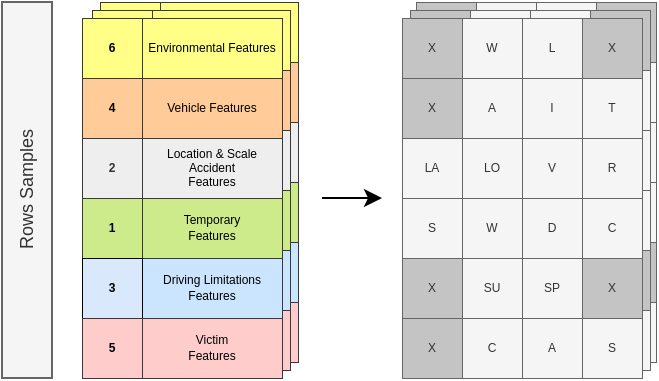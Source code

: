 <mxfile version="22.1.2" type="device">
  <diagram name="Página-1" id="d8xGiV5dhhoQ4SAJc9w6">
    <mxGraphModel dx="785" dy="482" grid="1" gridSize="10" guides="1" tooltips="1" connect="1" arrows="1" fold="1" page="1" pageScale="1" pageWidth="827" pageHeight="1169" math="0" shadow="0">
      <root>
        <mxCell id="0" />
        <mxCell id="1" parent="0" />
        <mxCell id="_7XjOBUv1tHCZMJbMvrB-122" value="X" style="rounded=0;whiteSpace=wrap;html=1;verticalAlign=middle;fillColor=#C4C4C4;fontColor=#333333;strokeColor=#666666;strokeWidth=0.5;direction=south;fontSize=6;" vertex="1" parent="1">
          <mxGeometry x="237" y="102" width="30" height="30" as="geometry" />
        </mxCell>
        <mxCell id="_7XjOBUv1tHCZMJbMvrB-123" value="&lt;font style=&quot;font-size: 6px;&quot;&gt;W&lt;/font&gt;" style="rounded=0;whiteSpace=wrap;html=1;verticalAlign=middle;fillColor=#f5f5f5;fontColor=#333333;strokeColor=#666666;strokeWidth=0.5;direction=south;align=center;fontSize=6;" vertex="1" parent="1">
          <mxGeometry x="267" y="102" width="30" height="30" as="geometry" />
        </mxCell>
        <mxCell id="_7XjOBUv1tHCZMJbMvrB-124" value="&lt;font style=&quot;font-size: 6px;&quot;&gt;L&lt;/font&gt;" style="rounded=0;whiteSpace=wrap;html=1;verticalAlign=middle;fillColor=#f5f5f5;fontColor=#333333;strokeColor=#666666;strokeWidth=0.5;direction=south;align=center;fontSize=6;" vertex="1" parent="1">
          <mxGeometry x="297" y="102" width="30" height="30" as="geometry" />
        </mxCell>
        <mxCell id="_7XjOBUv1tHCZMJbMvrB-125" value="X" style="rounded=0;whiteSpace=wrap;html=1;verticalAlign=middle;fillColor=#C4C4C4;fontColor=#333333;strokeColor=#666666;strokeWidth=0.5;direction=south;align=center;fontSize=6;" vertex="1" parent="1">
          <mxGeometry x="327" y="102" width="30" height="30" as="geometry" />
        </mxCell>
        <mxCell id="_7XjOBUv1tHCZMJbMvrB-126" value="X" style="rounded=0;whiteSpace=wrap;html=1;verticalAlign=middle;fillColor=#C4C4C4;fontColor=#333333;strokeColor=#666666;strokeWidth=0.5;direction=south;fontSize=6;" vertex="1" parent="1">
          <mxGeometry x="237" y="222" width="30" height="30" as="geometry" />
        </mxCell>
        <mxCell id="_7XjOBUv1tHCZMJbMvrB-127" value="&lt;font style=&quot;font-size: 6px;&quot;&gt;SU&lt;/font&gt;" style="rounded=0;whiteSpace=wrap;html=1;verticalAlign=middle;fillColor=#f5f5f5;fontColor=#333333;strokeColor=#666666;strokeWidth=0.5;direction=south;align=center;fontSize=6;" vertex="1" parent="1">
          <mxGeometry x="267" y="222" width="30" height="30" as="geometry" />
        </mxCell>
        <mxCell id="_7XjOBUv1tHCZMJbMvrB-128" value="&lt;font style=&quot;font-size: 6px;&quot;&gt;SP&lt;/font&gt;" style="rounded=0;whiteSpace=wrap;html=1;verticalAlign=middle;fillColor=#f5f5f5;fontColor=#333333;strokeColor=#666666;strokeWidth=0.5;direction=south;align=center;fontSize=6;" vertex="1" parent="1">
          <mxGeometry x="297" y="222" width="30" height="30" as="geometry" />
        </mxCell>
        <mxCell id="_7XjOBUv1tHCZMJbMvrB-129" value="X" style="rounded=0;whiteSpace=wrap;html=1;verticalAlign=middle;fillColor=#C4C4C4;fontColor=#333333;strokeColor=#666666;strokeWidth=0.5;direction=south;align=center;fontSize=6;" vertex="1" parent="1">
          <mxGeometry x="327" y="222" width="30" height="30" as="geometry" />
        </mxCell>
        <mxCell id="_7XjOBUv1tHCZMJbMvrB-130" value="&lt;font style=&quot;font-size: 6px;&quot;&gt;S&lt;/font&gt;" style="rounded=0;whiteSpace=wrap;html=1;verticalAlign=middle;fillColor=#f5f5f5;fontColor=#333333;strokeColor=#666666;strokeWidth=0.5;direction=south;fontSize=6;" vertex="1" parent="1">
          <mxGeometry x="237" y="192" width="30" height="30" as="geometry" />
        </mxCell>
        <mxCell id="_7XjOBUv1tHCZMJbMvrB-131" value="&lt;font style=&quot;font-size: 6px;&quot;&gt;W&lt;/font&gt;" style="rounded=0;whiteSpace=wrap;html=1;verticalAlign=middle;fillColor=#f5f5f5;fontColor=#333333;strokeColor=#666666;strokeWidth=0.5;direction=south;align=center;fontSize=6;" vertex="1" parent="1">
          <mxGeometry x="267" y="192" width="30" height="30" as="geometry" />
        </mxCell>
        <mxCell id="_7XjOBUv1tHCZMJbMvrB-132" value="&lt;font style=&quot;font-size: 6px;&quot;&gt;D&lt;br style=&quot;font-size: 6px;&quot;&gt;&lt;/font&gt;" style="rounded=0;whiteSpace=wrap;html=1;verticalAlign=middle;fillColor=#f5f5f5;fontColor=#333333;strokeColor=#666666;strokeWidth=0.5;direction=south;align=center;fontSize=6;" vertex="1" parent="1">
          <mxGeometry x="297" y="192" width="30" height="30" as="geometry" />
        </mxCell>
        <mxCell id="_7XjOBUv1tHCZMJbMvrB-133" value="&lt;font style=&quot;font-size: 6px;&quot;&gt;C&lt;/font&gt;" style="rounded=0;whiteSpace=wrap;html=1;verticalAlign=middle;fillColor=#f5f5f5;fontColor=#333333;strokeColor=#666666;strokeWidth=0.5;direction=south;align=center;fontSize=6;" vertex="1" parent="1">
          <mxGeometry x="327" y="192" width="30" height="30" as="geometry" />
        </mxCell>
        <mxCell id="_7XjOBUv1tHCZMJbMvrB-134" value="&lt;font style=&quot;font-size: 6px;&quot;&gt;LA&lt;/font&gt;" style="rounded=0;whiteSpace=wrap;html=1;verticalAlign=middle;fillColor=#f5f5f5;fontColor=#333333;strokeColor=#666666;strokeWidth=0.5;direction=south;fontSize=6;" vertex="1" parent="1">
          <mxGeometry x="237" y="162" width="30" height="30" as="geometry" />
        </mxCell>
        <mxCell id="_7XjOBUv1tHCZMJbMvrB-135" value="LO" style="rounded=0;whiteSpace=wrap;html=1;verticalAlign=middle;fillColor=#f5f5f5;fontColor=#333333;strokeColor=#666666;strokeWidth=0.5;direction=south;align=center;fontSize=6;" vertex="1" parent="1">
          <mxGeometry x="267" y="162" width="30" height="30" as="geometry" />
        </mxCell>
        <mxCell id="_7XjOBUv1tHCZMJbMvrB-136" value="&lt;font style=&quot;font-size: 6px;&quot;&gt;V&lt;/font&gt;" style="rounded=0;whiteSpace=wrap;html=1;verticalAlign=middle;fillColor=#f5f5f5;fontColor=#333333;strokeColor=#666666;strokeWidth=0.5;direction=south;align=center;fontSize=6;" vertex="1" parent="1">
          <mxGeometry x="297" y="162" width="30" height="30" as="geometry" />
        </mxCell>
        <mxCell id="_7XjOBUv1tHCZMJbMvrB-137" value="&lt;font style=&quot;font-size: 6px;&quot;&gt;R&lt;/font&gt;" style="rounded=0;whiteSpace=wrap;html=1;verticalAlign=middle;fillColor=#f5f5f5;fontColor=#333333;strokeColor=#666666;strokeWidth=0.5;direction=south;align=center;fontSize=6;" vertex="1" parent="1">
          <mxGeometry x="327" y="162" width="30" height="30" as="geometry" />
        </mxCell>
        <mxCell id="_7XjOBUv1tHCZMJbMvrB-138" value="X" style="rounded=0;whiteSpace=wrap;html=1;verticalAlign=middle;fillColor=#C4C4C4;fontColor=#333333;strokeColor=#666666;strokeWidth=0.5;direction=south;fontSize=6;" vertex="1" parent="1">
          <mxGeometry x="237" y="132" width="30" height="30" as="geometry" />
        </mxCell>
        <mxCell id="_7XjOBUv1tHCZMJbMvrB-139" value="&lt;font style=&quot;font-size: 6px;&quot;&gt;A&lt;/font&gt;" style="rounded=0;whiteSpace=wrap;html=1;verticalAlign=middle;fillColor=#f5f5f5;fontColor=#333333;strokeColor=#666666;strokeWidth=0.5;direction=south;align=center;fontSize=6;" vertex="1" parent="1">
          <mxGeometry x="267" y="132" width="30" height="30" as="geometry" />
        </mxCell>
        <mxCell id="_7XjOBUv1tHCZMJbMvrB-140" value="&lt;font style=&quot;font-size: 6px;&quot;&gt;I&lt;/font&gt;" style="rounded=0;whiteSpace=wrap;html=1;verticalAlign=middle;fillColor=#f5f5f5;fontColor=#333333;strokeColor=#666666;strokeWidth=0.5;direction=south;align=center;fontSize=6;" vertex="1" parent="1">
          <mxGeometry x="297" y="132" width="30" height="30" as="geometry" />
        </mxCell>
        <mxCell id="_7XjOBUv1tHCZMJbMvrB-141" value="&lt;font style=&quot;font-size: 6px;&quot;&gt;T&lt;/font&gt;" style="rounded=0;whiteSpace=wrap;html=1;verticalAlign=middle;fillColor=#f5f5f5;fontColor=#333333;strokeColor=#666666;strokeWidth=0.5;direction=south;align=center;fontSize=6;" vertex="1" parent="1">
          <mxGeometry x="327" y="132" width="30" height="30" as="geometry" />
        </mxCell>
        <mxCell id="_7XjOBUv1tHCZMJbMvrB-142" value="X" style="rounded=0;whiteSpace=wrap;html=1;verticalAlign=middle;fillColor=#C4C4C4;fontColor=#333333;strokeColor=#666666;strokeWidth=0.5;direction=south;fontSize=6;" vertex="1" parent="1">
          <mxGeometry x="237" y="252" width="30" height="30" as="geometry" />
        </mxCell>
        <mxCell id="_7XjOBUv1tHCZMJbMvrB-143" value="&lt;font style=&quot;font-size: 6px;&quot;&gt;C&lt;/font&gt;" style="rounded=0;whiteSpace=wrap;html=1;verticalAlign=middle;fillColor=#f5f5f5;fontColor=#333333;strokeColor=#666666;strokeWidth=0.5;direction=south;align=center;fontSize=6;" vertex="1" parent="1">
          <mxGeometry x="267" y="252" width="30" height="30" as="geometry" />
        </mxCell>
        <mxCell id="_7XjOBUv1tHCZMJbMvrB-144" value="&lt;font style=&quot;font-size: 6px;&quot;&gt;A&lt;/font&gt;" style="rounded=0;whiteSpace=wrap;html=1;verticalAlign=middle;fillColor=#f5f5f5;fontColor=#333333;strokeColor=#666666;strokeWidth=0.5;direction=south;align=center;fontSize=6;" vertex="1" parent="1">
          <mxGeometry x="297" y="252" width="30" height="30" as="geometry" />
        </mxCell>
        <mxCell id="_7XjOBUv1tHCZMJbMvrB-145" value="&lt;font style=&quot;font-size: 6px;&quot;&gt;S&lt;/font&gt;" style="rounded=0;whiteSpace=wrap;html=1;verticalAlign=middle;fillColor=#f5f5f5;fontColor=#333333;strokeColor=#666666;strokeWidth=0.5;direction=south;align=center;fontSize=6;" vertex="1" parent="1">
          <mxGeometry x="327" y="252" width="30" height="30" as="geometry" />
        </mxCell>
        <mxCell id="_7XjOBUv1tHCZMJbMvrB-23" value="X" style="rounded=0;whiteSpace=wrap;html=1;verticalAlign=middle;fillColor=#C4C4C4;fontColor=#333333;strokeColor=#666666;strokeWidth=0.5;direction=south;fontSize=6;" vertex="1" parent="1">
          <mxGeometry x="234" y="106" width="30" height="30" as="geometry" />
        </mxCell>
        <mxCell id="_7XjOBUv1tHCZMJbMvrB-25" value="&lt;font style=&quot;font-size: 6px;&quot;&gt;W&lt;/font&gt;" style="rounded=0;whiteSpace=wrap;html=1;verticalAlign=middle;fillColor=#f5f5f5;fontColor=#333333;strokeColor=#666666;strokeWidth=0.5;direction=south;align=center;fontSize=6;" vertex="1" parent="1">
          <mxGeometry x="264" y="106" width="30" height="30" as="geometry" />
        </mxCell>
        <mxCell id="_7XjOBUv1tHCZMJbMvrB-26" value="&lt;font style=&quot;font-size: 6px;&quot;&gt;L&lt;/font&gt;" style="rounded=0;whiteSpace=wrap;html=1;verticalAlign=middle;fillColor=#f5f5f5;fontColor=#333333;strokeColor=#666666;strokeWidth=0.5;direction=south;align=center;fontSize=6;" vertex="1" parent="1">
          <mxGeometry x="294" y="106" width="30" height="30" as="geometry" />
        </mxCell>
        <mxCell id="_7XjOBUv1tHCZMJbMvrB-27" value="X" style="rounded=0;whiteSpace=wrap;html=1;verticalAlign=middle;fillColor=#C4C4C4;fontColor=#333333;strokeColor=#666666;strokeWidth=0.5;direction=south;align=center;fontSize=6;" vertex="1" parent="1">
          <mxGeometry x="324" y="106" width="30" height="30" as="geometry" />
        </mxCell>
        <mxCell id="_7XjOBUv1tHCZMJbMvrB-28" value="X" style="rounded=0;whiteSpace=wrap;html=1;verticalAlign=middle;fillColor=#C4C4C4;fontColor=#333333;strokeColor=#666666;strokeWidth=0.5;direction=south;fontSize=6;" vertex="1" parent="1">
          <mxGeometry x="234" y="226" width="30" height="30" as="geometry" />
        </mxCell>
        <mxCell id="_7XjOBUv1tHCZMJbMvrB-29" value="&lt;font style=&quot;font-size: 6px;&quot;&gt;SU&lt;/font&gt;" style="rounded=0;whiteSpace=wrap;html=1;verticalAlign=middle;fillColor=#f5f5f5;fontColor=#333333;strokeColor=#666666;strokeWidth=0.5;direction=south;align=center;fontSize=6;" vertex="1" parent="1">
          <mxGeometry x="264" y="226" width="30" height="30" as="geometry" />
        </mxCell>
        <mxCell id="_7XjOBUv1tHCZMJbMvrB-30" value="&lt;font style=&quot;font-size: 6px;&quot;&gt;SP&lt;/font&gt;" style="rounded=0;whiteSpace=wrap;html=1;verticalAlign=middle;fillColor=#f5f5f5;fontColor=#333333;strokeColor=#666666;strokeWidth=0.5;direction=south;align=center;fontSize=6;" vertex="1" parent="1">
          <mxGeometry x="294" y="226" width="30" height="30" as="geometry" />
        </mxCell>
        <mxCell id="_7XjOBUv1tHCZMJbMvrB-31" value="X" style="rounded=0;whiteSpace=wrap;html=1;verticalAlign=middle;fillColor=#C4C4C4;fontColor=#333333;strokeColor=#666666;strokeWidth=0.5;direction=south;align=center;fontSize=6;" vertex="1" parent="1">
          <mxGeometry x="324" y="226" width="30" height="30" as="geometry" />
        </mxCell>
        <mxCell id="_7XjOBUv1tHCZMJbMvrB-32" value="&lt;font style=&quot;font-size: 6px;&quot;&gt;S&lt;/font&gt;" style="rounded=0;whiteSpace=wrap;html=1;verticalAlign=middle;fillColor=#f5f5f5;fontColor=#333333;strokeColor=#666666;strokeWidth=0.5;direction=south;fontSize=6;" vertex="1" parent="1">
          <mxGeometry x="234" y="196" width="30" height="30" as="geometry" />
        </mxCell>
        <mxCell id="_7XjOBUv1tHCZMJbMvrB-33" value="&lt;font style=&quot;font-size: 6px;&quot;&gt;W&lt;/font&gt;" style="rounded=0;whiteSpace=wrap;html=1;verticalAlign=middle;fillColor=#f5f5f5;fontColor=#333333;strokeColor=#666666;strokeWidth=0.5;direction=south;align=center;fontSize=6;" vertex="1" parent="1">
          <mxGeometry x="264" y="196" width="30" height="30" as="geometry" />
        </mxCell>
        <mxCell id="_7XjOBUv1tHCZMJbMvrB-34" value="&lt;font style=&quot;font-size: 6px;&quot;&gt;D&lt;br style=&quot;font-size: 6px;&quot;&gt;&lt;/font&gt;" style="rounded=0;whiteSpace=wrap;html=1;verticalAlign=middle;fillColor=#f5f5f5;fontColor=#333333;strokeColor=#666666;strokeWidth=0.5;direction=south;align=center;fontSize=6;" vertex="1" parent="1">
          <mxGeometry x="294" y="196" width="30" height="30" as="geometry" />
        </mxCell>
        <mxCell id="_7XjOBUv1tHCZMJbMvrB-35" value="&lt;font style=&quot;font-size: 6px;&quot;&gt;C&lt;/font&gt;" style="rounded=0;whiteSpace=wrap;html=1;verticalAlign=middle;fillColor=#f5f5f5;fontColor=#333333;strokeColor=#666666;strokeWidth=0.5;direction=south;align=center;fontSize=6;" vertex="1" parent="1">
          <mxGeometry x="324" y="196" width="30" height="30" as="geometry" />
        </mxCell>
        <mxCell id="_7XjOBUv1tHCZMJbMvrB-36" value="&lt;font style=&quot;font-size: 6px;&quot;&gt;LA&lt;/font&gt;" style="rounded=0;whiteSpace=wrap;html=1;verticalAlign=middle;fillColor=#f5f5f5;fontColor=#333333;strokeColor=#666666;strokeWidth=0.5;direction=south;fontSize=6;" vertex="1" parent="1">
          <mxGeometry x="234" y="166" width="30" height="30" as="geometry" />
        </mxCell>
        <mxCell id="_7XjOBUv1tHCZMJbMvrB-37" value="LO" style="rounded=0;whiteSpace=wrap;html=1;verticalAlign=middle;fillColor=#f5f5f5;fontColor=#333333;strokeColor=#666666;strokeWidth=0.5;direction=south;align=center;fontSize=6;" vertex="1" parent="1">
          <mxGeometry x="264" y="166" width="30" height="30" as="geometry" />
        </mxCell>
        <mxCell id="_7XjOBUv1tHCZMJbMvrB-38" value="&lt;font style=&quot;font-size: 6px;&quot;&gt;V&lt;/font&gt;" style="rounded=0;whiteSpace=wrap;html=1;verticalAlign=middle;fillColor=#f5f5f5;fontColor=#333333;strokeColor=#666666;strokeWidth=0.5;direction=south;align=center;fontSize=6;" vertex="1" parent="1">
          <mxGeometry x="294" y="166" width="30" height="30" as="geometry" />
        </mxCell>
        <mxCell id="_7XjOBUv1tHCZMJbMvrB-39" value="&lt;font style=&quot;font-size: 6px;&quot;&gt;R&lt;/font&gt;" style="rounded=0;whiteSpace=wrap;html=1;verticalAlign=middle;fillColor=#f5f5f5;fontColor=#333333;strokeColor=#666666;strokeWidth=0.5;direction=south;align=center;fontSize=6;" vertex="1" parent="1">
          <mxGeometry x="324" y="166" width="30" height="30" as="geometry" />
        </mxCell>
        <mxCell id="_7XjOBUv1tHCZMJbMvrB-40" value="X" style="rounded=0;whiteSpace=wrap;html=1;verticalAlign=middle;fillColor=#C4C4C4;fontColor=#333333;strokeColor=#666666;strokeWidth=0.5;direction=south;fontSize=6;" vertex="1" parent="1">
          <mxGeometry x="234" y="136" width="30" height="30" as="geometry" />
        </mxCell>
        <mxCell id="_7XjOBUv1tHCZMJbMvrB-41" value="&lt;font style=&quot;font-size: 6px;&quot;&gt;A&lt;/font&gt;" style="rounded=0;whiteSpace=wrap;html=1;verticalAlign=middle;fillColor=#f5f5f5;fontColor=#333333;strokeColor=#666666;strokeWidth=0.5;direction=south;align=center;fontSize=6;" vertex="1" parent="1">
          <mxGeometry x="264" y="136" width="30" height="30" as="geometry" />
        </mxCell>
        <mxCell id="_7XjOBUv1tHCZMJbMvrB-42" value="&lt;font style=&quot;font-size: 6px;&quot;&gt;I&lt;/font&gt;" style="rounded=0;whiteSpace=wrap;html=1;verticalAlign=middle;fillColor=#f5f5f5;fontColor=#333333;strokeColor=#666666;strokeWidth=0.5;direction=south;align=center;fontSize=6;" vertex="1" parent="1">
          <mxGeometry x="294" y="136" width="30" height="30" as="geometry" />
        </mxCell>
        <mxCell id="_7XjOBUv1tHCZMJbMvrB-43" value="&lt;font style=&quot;font-size: 6px;&quot;&gt;T&lt;/font&gt;" style="rounded=0;whiteSpace=wrap;html=1;verticalAlign=middle;fillColor=#f5f5f5;fontColor=#333333;strokeColor=#666666;strokeWidth=0.5;direction=south;align=center;fontSize=6;" vertex="1" parent="1">
          <mxGeometry x="324" y="136" width="30" height="30" as="geometry" />
        </mxCell>
        <mxCell id="_7XjOBUv1tHCZMJbMvrB-44" value="X" style="rounded=0;whiteSpace=wrap;html=1;verticalAlign=middle;fillColor=#C4C4C4;fontColor=#333333;strokeColor=#666666;strokeWidth=0.5;direction=south;fontSize=6;" vertex="1" parent="1">
          <mxGeometry x="234" y="256" width="30" height="30" as="geometry" />
        </mxCell>
        <mxCell id="_7XjOBUv1tHCZMJbMvrB-45" value="&lt;font style=&quot;font-size: 6px;&quot;&gt;C&lt;/font&gt;" style="rounded=0;whiteSpace=wrap;html=1;verticalAlign=middle;fillColor=#f5f5f5;fontColor=#333333;strokeColor=#666666;strokeWidth=0.5;direction=south;align=center;fontSize=6;" vertex="1" parent="1">
          <mxGeometry x="264" y="256" width="30" height="30" as="geometry" />
        </mxCell>
        <mxCell id="_7XjOBUv1tHCZMJbMvrB-46" value="&lt;font style=&quot;font-size: 6px;&quot;&gt;A&lt;/font&gt;" style="rounded=0;whiteSpace=wrap;html=1;verticalAlign=middle;fillColor=#f5f5f5;fontColor=#333333;strokeColor=#666666;strokeWidth=0.5;direction=south;align=center;fontSize=6;" vertex="1" parent="1">
          <mxGeometry x="294" y="256" width="30" height="30" as="geometry" />
        </mxCell>
        <mxCell id="_7XjOBUv1tHCZMJbMvrB-47" value="&lt;font style=&quot;font-size: 6px;&quot;&gt;S&lt;/font&gt;" style="rounded=0;whiteSpace=wrap;html=1;verticalAlign=middle;fillColor=#f5f5f5;fontColor=#333333;strokeColor=#666666;strokeWidth=0.5;direction=south;align=center;fontSize=6;" vertex="1" parent="1">
          <mxGeometry x="324" y="256" width="30" height="30" as="geometry" />
        </mxCell>
        <mxCell id="_7XjOBUv1tHCZMJbMvrB-98" value="&lt;span style=&quot;border-color: var(--border-color); font-size: 6px;&quot;&gt;&lt;font style=&quot;font-size: 6px;&quot;&gt;Temporary&lt;/font&gt;&lt;/span&gt;" style="rounded=0;whiteSpace=wrap;html=1;strokeWidth=0.5;align=center;verticalAlign=middle;fontSize=6;fillColor=#cdeb8b;strokeColor=#36393d;" vertex="1" parent="1">
          <mxGeometry x="108" y="192" width="70" height="30" as="geometry" />
        </mxCell>
        <mxCell id="_7XjOBUv1tHCZMJbMvrB-99" value="&lt;span style=&quot;border-color: var(--border-color); font-size: 6px;&quot;&gt;&lt;font style=&quot;font-size: 6px;&quot;&gt;Environmental&lt;/font&gt;&lt;/span&gt;" style="rounded=0;whiteSpace=wrap;html=1;strokeWidth=0.5;align=center;verticalAlign=middle;fontSize=6;fillColor=#ffff88;strokeColor=#36393d;" vertex="1" parent="1">
          <mxGeometry x="108" y="102" width="70" height="30" as="geometry" />
        </mxCell>
        <mxCell id="_7XjOBUv1tHCZMJbMvrB-100" value="&lt;span style=&quot;border-color: var(--border-color); font-size: 6px;&quot;&gt;&lt;font style=&quot;font-size: 6px;&quot;&gt;Driving Limitations&lt;/font&gt;&lt;/span&gt;" style="rounded=0;whiteSpace=wrap;html=1;strokeWidth=0.5;align=center;verticalAlign=middle;fontSize=6;fillColor=#cce5ff;strokeColor=#36393d;" vertex="1" parent="1">
          <mxGeometry x="108" y="222" width="70" height="30" as="geometry" />
        </mxCell>
        <mxCell id="_7XjOBUv1tHCZMJbMvrB-101" value="&lt;span style=&quot;border-color: var(--border-color); font-size: 6px;&quot;&gt;&lt;font style=&quot;font-size: 6px;&quot;&gt;Location &amp;amp; Scale Accident&lt;/font&gt;&lt;/span&gt;" style="rounded=0;whiteSpace=wrap;html=1;strokeWidth=0.5;align=center;verticalAlign=middle;fontSize=6;fillColor=#eeeeee;strokeColor=#36393d;" vertex="1" parent="1">
          <mxGeometry x="108" y="162" width="70" height="30" as="geometry" />
        </mxCell>
        <mxCell id="_7XjOBUv1tHCZMJbMvrB-102" value="&lt;span style=&quot;font-size: 6px;&quot;&gt;Vehicle&lt;/span&gt;" style="rounded=0;whiteSpace=wrap;html=1;strokeWidth=0.5;align=center;verticalAlign=middle;fontSize=6;fillColor=#ffcc99;strokeColor=#36393d;" vertex="1" parent="1">
          <mxGeometry x="108" y="132" width="70" height="30" as="geometry" />
        </mxCell>
        <mxCell id="_7XjOBUv1tHCZMJbMvrB-103" value="&lt;span style=&quot;border-color: var(--border-color); font-size: 6px;&quot;&gt;&lt;font style=&quot;font-size: 6px;&quot;&gt;Victim&lt;/font&gt;&lt;/span&gt;" style="rounded=0;whiteSpace=wrap;html=1;strokeWidth=0.5;align=center;verticalAlign=middle;fontSize=6;fillColor=#ffcccc;strokeColor=#36393d;" vertex="1" parent="1">
          <mxGeometry x="108" y="252" width="70" height="30" as="geometry" />
        </mxCell>
        <mxCell id="_7XjOBUv1tHCZMJbMvrB-104" value="&lt;span style=&quot;border-color: var(--border-color); font-size: 6px;&quot;&gt;&lt;font style=&quot;font-size: 6px;&quot;&gt;&lt;b style=&quot;font-size: 6px;&quot;&gt;1&lt;/b&gt;&lt;/font&gt;&lt;/span&gt;" style="rounded=0;whiteSpace=wrap;html=1;strokeWidth=0.5;align=center;verticalAlign=middle;fontSize=6;fillColor=#cdeb8b;strokeColor=#36393d;" vertex="1" parent="1">
          <mxGeometry x="79" y="192" width="30" height="30" as="geometry" />
        </mxCell>
        <mxCell id="_7XjOBUv1tHCZMJbMvrB-105" value="&lt;span style=&quot;border-color: var(--border-color); font-size: 6px;&quot;&gt;&lt;font style=&quot;font-size: 6px;&quot;&gt;&lt;b style=&quot;font-size: 6px;&quot;&gt;3&lt;/b&gt;&lt;/font&gt;&lt;/span&gt;" style="rounded=0;whiteSpace=wrap;html=1;strokeWidth=0.5;align=center;verticalAlign=middle;fontSize=6;fillColor=#dae8fc;strokeColor=#000000;" vertex="1" parent="1">
          <mxGeometry x="79" y="222" width="30" height="30" as="geometry" />
        </mxCell>
        <mxCell id="_7XjOBUv1tHCZMJbMvrB-106" value="&lt;span style=&quot;border-color: var(--border-color); font-size: 6px;&quot;&gt;&lt;font style=&quot;font-size: 6px;&quot;&gt;&lt;b style=&quot;font-size: 6px;&quot;&gt;2&lt;/b&gt;&lt;/font&gt;&lt;/span&gt;" style="rounded=0;whiteSpace=wrap;html=1;strokeWidth=0.5;align=center;verticalAlign=middle;fontSize=6;fillColor=#EEEEEE;strokeColor=#36393D;fontColor=#333333;" vertex="1" parent="1">
          <mxGeometry x="79" y="162" width="30" height="30" as="geometry" />
        </mxCell>
        <mxCell id="_7XjOBUv1tHCZMJbMvrB-107" value="&lt;span style=&quot;font-size: 6px;&quot;&gt;4&lt;/span&gt;" style="rounded=0;whiteSpace=wrap;html=1;strokeWidth=0.5;align=center;verticalAlign=middle;fontSize=6;fillColor=#ffcc99;strokeColor=#36393d;fontStyle=1" vertex="1" parent="1">
          <mxGeometry x="79" y="132" width="30" height="30" as="geometry" />
        </mxCell>
        <mxCell id="_7XjOBUv1tHCZMJbMvrB-108" value="&lt;span style=&quot;border-color: var(--border-color); font-size: 6px;&quot;&gt;&lt;font style=&quot;font-size: 6px;&quot;&gt;5&lt;/font&gt;&lt;/span&gt;" style="rounded=0;whiteSpace=wrap;html=1;strokeWidth=0.5;align=center;verticalAlign=middle;fontSize=6;fillColor=#ffcccc;strokeColor=#36393d;fontStyle=1" vertex="1" parent="1">
          <mxGeometry x="79" y="252" width="30" height="30" as="geometry" />
        </mxCell>
        <mxCell id="_7XjOBUv1tHCZMJbMvrB-109" value="&lt;span style=&quot;border-color: var(--border-color); font-size: 6px;&quot;&gt;&lt;font style=&quot;font-size: 6px;&quot;&gt;&lt;b style=&quot;font-size: 6px;&quot;&gt;6&lt;/b&gt;&lt;/font&gt;&lt;/span&gt;" style="rounded=0;whiteSpace=wrap;html=1;strokeWidth=0.5;align=center;verticalAlign=middle;fontSize=6;fillColor=#ffff88;strokeColor=#36393d;" vertex="1" parent="1">
          <mxGeometry x="79" y="102" width="30" height="30" as="geometry" />
        </mxCell>
        <mxCell id="_7XjOBUv1tHCZMJbMvrB-86" value="&lt;span style=&quot;border-color: var(--border-color); font-size: 6px;&quot;&gt;&lt;font style=&quot;font-size: 6px;&quot;&gt;Temporary&lt;/font&gt;&lt;/span&gt;" style="rounded=0;whiteSpace=wrap;html=1;strokeWidth=0.5;align=center;verticalAlign=middle;fontSize=6;fillColor=#cdeb8b;strokeColor=#36393d;" vertex="1" parent="1">
          <mxGeometry x="104" y="196" width="70" height="30" as="geometry" />
        </mxCell>
        <mxCell id="_7XjOBUv1tHCZMJbMvrB-87" value="&lt;span style=&quot;border-color: var(--border-color); font-size: 6px;&quot;&gt;&lt;font style=&quot;font-size: 6px;&quot;&gt;Environmental&lt;/font&gt;&lt;/span&gt;" style="rounded=0;whiteSpace=wrap;html=1;strokeWidth=0.5;align=center;verticalAlign=middle;fontSize=6;fillColor=#ffff88;strokeColor=#36393d;" vertex="1" parent="1">
          <mxGeometry x="104" y="106" width="70" height="30" as="geometry" />
        </mxCell>
        <mxCell id="_7XjOBUv1tHCZMJbMvrB-88" value="&lt;span style=&quot;border-color: var(--border-color); font-size: 6px;&quot;&gt;&lt;font style=&quot;font-size: 6px;&quot;&gt;Driving Limitations&lt;/font&gt;&lt;/span&gt;" style="rounded=0;whiteSpace=wrap;html=1;strokeWidth=0.5;align=center;verticalAlign=middle;fontSize=6;fillColor=#cce5ff;strokeColor=#36393d;" vertex="1" parent="1">
          <mxGeometry x="104" y="226" width="70" height="30" as="geometry" />
        </mxCell>
        <mxCell id="_7XjOBUv1tHCZMJbMvrB-89" value="&lt;span style=&quot;border-color: var(--border-color); font-size: 6px;&quot;&gt;&lt;font style=&quot;font-size: 6px;&quot;&gt;Location &amp;amp; Scale Accident&lt;/font&gt;&lt;/span&gt;" style="rounded=0;whiteSpace=wrap;html=1;strokeWidth=0.5;align=center;verticalAlign=middle;fontSize=6;fillColor=#eeeeee;strokeColor=#36393d;" vertex="1" parent="1">
          <mxGeometry x="104" y="166" width="70" height="30" as="geometry" />
        </mxCell>
        <mxCell id="_7XjOBUv1tHCZMJbMvrB-90" value="&lt;span style=&quot;font-size: 6px;&quot;&gt;Vehicle&lt;/span&gt;" style="rounded=0;whiteSpace=wrap;html=1;strokeWidth=0.5;align=center;verticalAlign=middle;fontSize=6;fillColor=#ffcc99;strokeColor=#36393d;" vertex="1" parent="1">
          <mxGeometry x="104" y="136" width="70" height="30" as="geometry" />
        </mxCell>
        <mxCell id="_7XjOBUv1tHCZMJbMvrB-91" value="&lt;span style=&quot;border-color: var(--border-color); font-size: 6px;&quot;&gt;&lt;font style=&quot;font-size: 6px;&quot;&gt;Victim&lt;/font&gt;&lt;/span&gt;" style="rounded=0;whiteSpace=wrap;html=1;strokeWidth=0.5;align=center;verticalAlign=middle;fontSize=6;fillColor=#ffcccc;strokeColor=#36393d;" vertex="1" parent="1">
          <mxGeometry x="104" y="256" width="70" height="30" as="geometry" />
        </mxCell>
        <mxCell id="_7XjOBUv1tHCZMJbMvrB-92" value="&lt;span style=&quot;border-color: var(--border-color); font-size: 6px;&quot;&gt;&lt;font style=&quot;font-size: 6px;&quot;&gt;&lt;b style=&quot;font-size: 6px;&quot;&gt;1&lt;/b&gt;&lt;/font&gt;&lt;/span&gt;" style="rounded=0;whiteSpace=wrap;html=1;strokeWidth=0.5;align=center;verticalAlign=middle;fontSize=6;fillColor=#cdeb8b;strokeColor=#36393d;" vertex="1" parent="1">
          <mxGeometry x="75" y="196" width="30" height="30" as="geometry" />
        </mxCell>
        <mxCell id="_7XjOBUv1tHCZMJbMvrB-93" value="&lt;span style=&quot;border-color: var(--border-color); font-size: 6px;&quot;&gt;&lt;font style=&quot;font-size: 6px;&quot;&gt;&lt;b style=&quot;font-size: 6px;&quot;&gt;3&lt;/b&gt;&lt;/font&gt;&lt;/span&gt;" style="rounded=0;whiteSpace=wrap;html=1;strokeWidth=0.5;align=center;verticalAlign=middle;fontSize=6;fillColor=#dae8fc;strokeColor=#000000;" vertex="1" parent="1">
          <mxGeometry x="75" y="226" width="30" height="30" as="geometry" />
        </mxCell>
        <mxCell id="_7XjOBUv1tHCZMJbMvrB-94" value="&lt;span style=&quot;border-color: var(--border-color); font-size: 6px;&quot;&gt;&lt;font style=&quot;font-size: 6px;&quot;&gt;&lt;b style=&quot;font-size: 6px;&quot;&gt;2&lt;/b&gt;&lt;/font&gt;&lt;/span&gt;" style="rounded=0;whiteSpace=wrap;html=1;strokeWidth=0.5;align=center;verticalAlign=middle;fontSize=6;fillColor=#EEEEEE;strokeColor=#36393D;fontColor=#333333;" vertex="1" parent="1">
          <mxGeometry x="75" y="166" width="30" height="30" as="geometry" />
        </mxCell>
        <mxCell id="_7XjOBUv1tHCZMJbMvrB-95" value="&lt;span style=&quot;font-size: 6px;&quot;&gt;4&lt;/span&gt;" style="rounded=0;whiteSpace=wrap;html=1;strokeWidth=0.5;align=center;verticalAlign=middle;fontSize=6;fillColor=#ffcc99;strokeColor=#36393d;fontStyle=1" vertex="1" parent="1">
          <mxGeometry x="75" y="136" width="30" height="30" as="geometry" />
        </mxCell>
        <mxCell id="_7XjOBUv1tHCZMJbMvrB-96" value="&lt;span style=&quot;border-color: var(--border-color); font-size: 6px;&quot;&gt;&lt;font style=&quot;font-size: 6px;&quot;&gt;5&lt;/font&gt;&lt;/span&gt;" style="rounded=0;whiteSpace=wrap;html=1;strokeWidth=0.5;align=center;verticalAlign=middle;fontSize=6;fillColor=#ffcccc;strokeColor=#36393d;fontStyle=1" vertex="1" parent="1">
          <mxGeometry x="75" y="256" width="30" height="30" as="geometry" />
        </mxCell>
        <mxCell id="_7XjOBUv1tHCZMJbMvrB-97" value="&lt;span style=&quot;border-color: var(--border-color); font-size: 6px;&quot;&gt;&lt;font style=&quot;font-size: 6px;&quot;&gt;&lt;b style=&quot;font-size: 6px;&quot;&gt;6&lt;/b&gt;&lt;/font&gt;&lt;/span&gt;" style="rounded=0;whiteSpace=wrap;html=1;strokeWidth=0.5;align=center;verticalAlign=middle;fontSize=6;fillColor=#ffff88;strokeColor=#36393d;" vertex="1" parent="1">
          <mxGeometry x="75" y="106" width="30" height="30" as="geometry" />
        </mxCell>
        <mxCell id="_7XjOBUv1tHCZMJbMvrB-62" value="X" style="rounded=0;whiteSpace=wrap;html=1;verticalAlign=middle;fillColor=#C4C4C4;fontColor=#333333;strokeColor=#666666;strokeWidth=0.5;direction=south;fontSize=6;" vertex="1" parent="1">
          <mxGeometry x="230" y="110" width="30" height="30" as="geometry" />
        </mxCell>
        <mxCell id="_7XjOBUv1tHCZMJbMvrB-63" value="&lt;font style=&quot;font-size: 6px;&quot;&gt;W&lt;/font&gt;" style="rounded=0;whiteSpace=wrap;html=1;verticalAlign=middle;fillColor=#f5f5f5;fontColor=#333333;strokeColor=#666666;strokeWidth=0.5;direction=south;align=center;fontSize=6;" vertex="1" parent="1">
          <mxGeometry x="260" y="110" width="30" height="30" as="geometry" />
        </mxCell>
        <mxCell id="_7XjOBUv1tHCZMJbMvrB-64" value="&lt;font style=&quot;font-size: 6px;&quot;&gt;L&lt;/font&gt;" style="rounded=0;whiteSpace=wrap;html=1;verticalAlign=middle;fillColor=#f5f5f5;fontColor=#333333;strokeColor=#666666;strokeWidth=0.5;direction=south;align=center;fontSize=6;" vertex="1" parent="1">
          <mxGeometry x="290" y="110" width="30" height="30" as="geometry" />
        </mxCell>
        <mxCell id="_7XjOBUv1tHCZMJbMvrB-65" value="X" style="rounded=0;whiteSpace=wrap;html=1;verticalAlign=middle;fillColor=#C4C4C4;fontColor=#333333;strokeColor=#666666;strokeWidth=0.5;direction=south;align=center;fontSize=6;" vertex="1" parent="1">
          <mxGeometry x="320" y="110" width="30" height="30" as="geometry" />
        </mxCell>
        <mxCell id="_7XjOBUv1tHCZMJbMvrB-66" value="X" style="rounded=0;whiteSpace=wrap;html=1;verticalAlign=middle;fillColor=#C4C4C4;fontColor=#333333;strokeColor=#666666;strokeWidth=0.5;direction=south;fontSize=6;" vertex="1" parent="1">
          <mxGeometry x="230" y="230" width="30" height="30" as="geometry" />
        </mxCell>
        <mxCell id="_7XjOBUv1tHCZMJbMvrB-67" value="&lt;font style=&quot;font-size: 6px;&quot;&gt;SU&lt;/font&gt;" style="rounded=0;whiteSpace=wrap;html=1;verticalAlign=middle;fillColor=#f5f5f5;fontColor=#333333;strokeColor=#666666;strokeWidth=0.5;direction=south;align=center;fontSize=6;" vertex="1" parent="1">
          <mxGeometry x="260" y="230" width="30" height="30" as="geometry" />
        </mxCell>
        <mxCell id="_7XjOBUv1tHCZMJbMvrB-68" value="&lt;font style=&quot;font-size: 6px;&quot;&gt;SP&lt;/font&gt;" style="rounded=0;whiteSpace=wrap;html=1;verticalAlign=middle;fillColor=#f5f5f5;fontColor=#333333;strokeColor=#666666;strokeWidth=0.5;direction=south;align=center;fontSize=6;" vertex="1" parent="1">
          <mxGeometry x="290" y="230" width="30" height="30" as="geometry" />
        </mxCell>
        <mxCell id="_7XjOBUv1tHCZMJbMvrB-69" value="X" style="rounded=0;whiteSpace=wrap;html=1;verticalAlign=middle;fillColor=#C4C4C4;fontColor=#333333;strokeColor=#666666;strokeWidth=0.5;direction=south;align=center;fontSize=6;" vertex="1" parent="1">
          <mxGeometry x="320" y="230" width="30" height="30" as="geometry" />
        </mxCell>
        <mxCell id="_7XjOBUv1tHCZMJbMvrB-70" value="&lt;font style=&quot;font-size: 6px;&quot;&gt;S&lt;/font&gt;" style="rounded=0;whiteSpace=wrap;html=1;verticalAlign=middle;fillColor=#f5f5f5;fontColor=#333333;strokeColor=#666666;strokeWidth=0.5;direction=south;fontSize=6;" vertex="1" parent="1">
          <mxGeometry x="230" y="200" width="30" height="30" as="geometry" />
        </mxCell>
        <mxCell id="_7XjOBUv1tHCZMJbMvrB-71" value="&lt;font style=&quot;font-size: 6px;&quot;&gt;W&lt;/font&gt;" style="rounded=0;whiteSpace=wrap;html=1;verticalAlign=middle;fillColor=#f5f5f5;fontColor=#333333;strokeColor=#666666;strokeWidth=0.5;direction=south;align=center;fontSize=6;" vertex="1" parent="1">
          <mxGeometry x="260" y="200" width="30" height="30" as="geometry" />
        </mxCell>
        <mxCell id="_7XjOBUv1tHCZMJbMvrB-72" value="&lt;font style=&quot;font-size: 6px;&quot;&gt;D&lt;br style=&quot;font-size: 6px;&quot;&gt;&lt;/font&gt;" style="rounded=0;whiteSpace=wrap;html=1;verticalAlign=middle;fillColor=#f5f5f5;fontColor=#333333;strokeColor=#666666;strokeWidth=0.5;direction=south;align=center;fontSize=6;" vertex="1" parent="1">
          <mxGeometry x="290" y="200" width="30" height="30" as="geometry" />
        </mxCell>
        <mxCell id="_7XjOBUv1tHCZMJbMvrB-73" value="&lt;font style=&quot;font-size: 6px;&quot;&gt;C&lt;/font&gt;" style="rounded=0;whiteSpace=wrap;html=1;verticalAlign=middle;fillColor=#f5f5f5;fontColor=#333333;strokeColor=#666666;strokeWidth=0.5;direction=south;align=center;fontSize=6;" vertex="1" parent="1">
          <mxGeometry x="320" y="200" width="30" height="30" as="geometry" />
        </mxCell>
        <mxCell id="_7XjOBUv1tHCZMJbMvrB-74" value="&lt;font style=&quot;font-size: 6px;&quot;&gt;LA&lt;/font&gt;" style="rounded=0;whiteSpace=wrap;html=1;verticalAlign=middle;fillColor=#f5f5f5;fontColor=#333333;strokeColor=#666666;strokeWidth=0.5;direction=south;fontSize=6;" vertex="1" parent="1">
          <mxGeometry x="230" y="170" width="30" height="30" as="geometry" />
        </mxCell>
        <mxCell id="_7XjOBUv1tHCZMJbMvrB-75" value="LO" style="rounded=0;whiteSpace=wrap;html=1;verticalAlign=middle;fillColor=#f5f5f5;fontColor=#333333;strokeColor=#666666;strokeWidth=0.5;direction=south;align=center;fontSize=6;" vertex="1" parent="1">
          <mxGeometry x="260" y="170" width="30" height="30" as="geometry" />
        </mxCell>
        <mxCell id="_7XjOBUv1tHCZMJbMvrB-76" value="&lt;font style=&quot;font-size: 6px;&quot;&gt;V&lt;/font&gt;" style="rounded=0;whiteSpace=wrap;html=1;verticalAlign=middle;fillColor=#f5f5f5;fontColor=#333333;strokeColor=#666666;strokeWidth=0.5;direction=south;align=center;fontSize=6;" vertex="1" parent="1">
          <mxGeometry x="290" y="170" width="30" height="30" as="geometry" />
        </mxCell>
        <mxCell id="_7XjOBUv1tHCZMJbMvrB-77" value="&lt;font style=&quot;font-size: 6px;&quot;&gt;R&lt;/font&gt;" style="rounded=0;whiteSpace=wrap;html=1;verticalAlign=middle;fillColor=#f5f5f5;fontColor=#333333;strokeColor=#666666;strokeWidth=0.5;direction=south;align=center;fontSize=6;" vertex="1" parent="1">
          <mxGeometry x="320" y="170" width="30" height="30" as="geometry" />
        </mxCell>
        <mxCell id="_7XjOBUv1tHCZMJbMvrB-78" value="X" style="rounded=0;whiteSpace=wrap;html=1;verticalAlign=middle;fillColor=#C4C4C4;fontColor=#333333;strokeColor=#666666;strokeWidth=0.5;direction=south;fontSize=6;" vertex="1" parent="1">
          <mxGeometry x="230" y="140" width="30" height="30" as="geometry" />
        </mxCell>
        <mxCell id="_7XjOBUv1tHCZMJbMvrB-79" value="&lt;font style=&quot;font-size: 6px;&quot;&gt;A&lt;/font&gt;" style="rounded=0;whiteSpace=wrap;html=1;verticalAlign=middle;fillColor=#f5f5f5;fontColor=#333333;strokeColor=#666666;strokeWidth=0.5;direction=south;align=center;fontSize=6;" vertex="1" parent="1">
          <mxGeometry x="260" y="140" width="30" height="30" as="geometry" />
        </mxCell>
        <mxCell id="_7XjOBUv1tHCZMJbMvrB-80" value="&lt;font style=&quot;font-size: 6px;&quot;&gt;I&lt;/font&gt;" style="rounded=0;whiteSpace=wrap;html=1;verticalAlign=middle;fillColor=#f5f5f5;fontColor=#333333;strokeColor=#666666;strokeWidth=0.5;direction=south;align=center;fontSize=6;" vertex="1" parent="1">
          <mxGeometry x="290" y="140" width="30" height="30" as="geometry" />
        </mxCell>
        <mxCell id="_7XjOBUv1tHCZMJbMvrB-81" value="&lt;font style=&quot;font-size: 6px;&quot;&gt;T&lt;/font&gt;" style="rounded=0;whiteSpace=wrap;html=1;verticalAlign=middle;fillColor=#f5f5f5;fontColor=#333333;strokeColor=#666666;strokeWidth=0.5;direction=south;align=center;fontSize=6;" vertex="1" parent="1">
          <mxGeometry x="320" y="140" width="30" height="30" as="geometry" />
        </mxCell>
        <mxCell id="_7XjOBUv1tHCZMJbMvrB-82" value="X" style="rounded=0;whiteSpace=wrap;html=1;verticalAlign=middle;fillColor=#C4C4C4;fontColor=#333333;strokeColor=#666666;strokeWidth=0.5;direction=south;fontSize=6;" vertex="1" parent="1">
          <mxGeometry x="230" y="260" width="30" height="30" as="geometry" />
        </mxCell>
        <mxCell id="_7XjOBUv1tHCZMJbMvrB-83" value="&lt;font style=&quot;font-size: 6px;&quot;&gt;C&lt;/font&gt;" style="rounded=0;whiteSpace=wrap;html=1;verticalAlign=middle;fillColor=#f5f5f5;fontColor=#333333;strokeColor=#666666;strokeWidth=0.5;direction=south;align=center;fontSize=6;" vertex="1" parent="1">
          <mxGeometry x="260" y="260" width="30" height="30" as="geometry" />
        </mxCell>
        <mxCell id="_7XjOBUv1tHCZMJbMvrB-84" value="&lt;font style=&quot;font-size: 6px;&quot;&gt;A&lt;/font&gt;" style="rounded=0;whiteSpace=wrap;html=1;verticalAlign=middle;fillColor=#f5f5f5;fontColor=#333333;strokeColor=#666666;strokeWidth=0.5;direction=south;align=center;fontSize=6;" vertex="1" parent="1">
          <mxGeometry x="290" y="260" width="30" height="30" as="geometry" />
        </mxCell>
        <mxCell id="_7XjOBUv1tHCZMJbMvrB-85" value="&lt;font style=&quot;font-size: 6px;&quot;&gt;S&lt;/font&gt;" style="rounded=0;whiteSpace=wrap;html=1;verticalAlign=middle;fillColor=#f5f5f5;fontColor=#333333;strokeColor=#666666;strokeWidth=0.5;direction=south;align=center;fontSize=6;" vertex="1" parent="1">
          <mxGeometry x="320" y="260" width="30" height="30" as="geometry" />
        </mxCell>
        <mxCell id="_7XjOBUv1tHCZMJbMvrB-24" value="&lt;span style=&quot;border-color: var(--border-color); font-size: 6px;&quot;&gt;&lt;font style=&quot;font-size: 6px;&quot;&gt;Temporary&lt;br style=&quot;font-size: 6px;&quot;&gt;Features&lt;br style=&quot;font-size: 6px;&quot;&gt;&lt;/font&gt;&lt;/span&gt;" style="rounded=0;whiteSpace=wrap;html=1;strokeWidth=0.5;align=center;verticalAlign=middle;fontSize=6;fillColor=#cdeb8b;strokeColor=#36393d;" vertex="1" parent="1">
          <mxGeometry x="100" y="200" width="70" height="30" as="geometry" />
        </mxCell>
        <mxCell id="_7XjOBUv1tHCZMJbMvrB-48" value="&lt;span style=&quot;border-color: var(--border-color); font-size: 6px;&quot;&gt;&lt;font style=&quot;font-size: 6px;&quot;&gt;Environmental Features&lt;/font&gt;&lt;/span&gt;" style="rounded=0;whiteSpace=wrap;html=1;strokeWidth=0.5;align=center;verticalAlign=middle;fontSize=6;fillColor=#ffff88;strokeColor=#36393d;" vertex="1" parent="1">
          <mxGeometry x="100" y="110" width="70" height="30" as="geometry" />
        </mxCell>
        <mxCell id="_7XjOBUv1tHCZMJbMvrB-49" value="&lt;span style=&quot;border-color: var(--border-color); font-size: 6px;&quot;&gt;&lt;font style=&quot;font-size: 6px;&quot;&gt;Driving Limitations&lt;br style=&quot;font-size: 6px;&quot;&gt;Features&lt;br style=&quot;font-size: 6px;&quot;&gt;&lt;/font&gt;&lt;/span&gt;" style="rounded=0;whiteSpace=wrap;html=1;strokeWidth=0.5;align=center;verticalAlign=middle;fontSize=6;fillColor=#cce5ff;strokeColor=#36393d;" vertex="1" parent="1">
          <mxGeometry x="100" y="230" width="70" height="30" as="geometry" />
        </mxCell>
        <mxCell id="_7XjOBUv1tHCZMJbMvrB-50" value="&lt;span style=&quot;border-color: var(--border-color); font-size: 6px;&quot;&gt;&lt;font style=&quot;font-size: 6px;&quot;&gt;Location &amp;amp; Scale Accident&lt;br style=&quot;font-size: 6px;&quot;&gt;Features&lt;br style=&quot;font-size: 6px;&quot;&gt;&lt;/font&gt;&lt;/span&gt;" style="rounded=0;whiteSpace=wrap;html=1;strokeWidth=0.5;align=center;verticalAlign=middle;fontSize=6;fillColor=#eeeeee;strokeColor=#36393d;" vertex="1" parent="1">
          <mxGeometry x="100" y="170" width="70" height="30" as="geometry" />
        </mxCell>
        <mxCell id="_7XjOBUv1tHCZMJbMvrB-51" value="&lt;span style=&quot;font-size: 6px;&quot;&gt;Vehicle Features&lt;/span&gt;" style="rounded=0;whiteSpace=wrap;html=1;strokeWidth=0.5;align=center;verticalAlign=middle;fontSize=6;fillColor=#ffcc99;strokeColor=#36393d;" vertex="1" parent="1">
          <mxGeometry x="100" y="140" width="70" height="30" as="geometry" />
        </mxCell>
        <mxCell id="_7XjOBUv1tHCZMJbMvrB-52" value="&lt;span style=&quot;border-color: var(--border-color); font-size: 6px;&quot;&gt;&lt;font style=&quot;font-size: 6px;&quot;&gt;Victim&lt;br style=&quot;font-size: 6px;&quot;&gt;Features&lt;br style=&quot;font-size: 6px;&quot;&gt;&lt;/font&gt;&lt;/span&gt;" style="rounded=0;whiteSpace=wrap;html=1;strokeWidth=0.5;align=center;verticalAlign=middle;fontSize=6;fillColor=#ffcccc;strokeColor=#36393d;" vertex="1" parent="1">
          <mxGeometry x="100" y="260" width="70" height="30" as="geometry" />
        </mxCell>
        <mxCell id="_7XjOBUv1tHCZMJbMvrB-53" value="&lt;span style=&quot;border-color: var(--border-color); font-size: 6px;&quot;&gt;&lt;font style=&quot;font-size: 6px;&quot;&gt;&lt;b style=&quot;font-size: 6px;&quot;&gt;1&lt;/b&gt;&lt;/font&gt;&lt;/span&gt;" style="rounded=0;whiteSpace=wrap;html=1;strokeWidth=0.5;align=center;verticalAlign=middle;fontSize=6;fillColor=#cdeb8b;strokeColor=#36393d;" vertex="1" parent="1">
          <mxGeometry x="70" y="200" width="30" height="30" as="geometry" />
        </mxCell>
        <mxCell id="_7XjOBUv1tHCZMJbMvrB-54" value="&lt;span style=&quot;border-color: var(--border-color); font-size: 6px;&quot;&gt;&lt;font style=&quot;font-size: 6px;&quot;&gt;&lt;b style=&quot;font-size: 6px;&quot;&gt;3&lt;/b&gt;&lt;/font&gt;&lt;/span&gt;" style="rounded=0;whiteSpace=wrap;html=1;strokeWidth=0.5;align=center;verticalAlign=middle;fontSize=6;fillColor=#dae8fc;strokeColor=#000000;" vertex="1" parent="1">
          <mxGeometry x="70" y="230" width="30" height="30" as="geometry" />
        </mxCell>
        <mxCell id="_7XjOBUv1tHCZMJbMvrB-55" value="&lt;span style=&quot;border-color: var(--border-color); font-size: 6px;&quot;&gt;&lt;font style=&quot;font-size: 6px;&quot;&gt;&lt;b style=&quot;font-size: 6px;&quot;&gt;2&lt;/b&gt;&lt;/font&gt;&lt;/span&gt;" style="rounded=0;whiteSpace=wrap;html=1;strokeWidth=0.5;align=center;verticalAlign=middle;fontSize=6;fillColor=#EEEEEE;strokeColor=#36393D;fontColor=#333333;" vertex="1" parent="1">
          <mxGeometry x="70" y="170" width="30" height="30" as="geometry" />
        </mxCell>
        <mxCell id="_7XjOBUv1tHCZMJbMvrB-56" value="&lt;span style=&quot;font-size: 6px;&quot;&gt;4&lt;/span&gt;" style="rounded=0;whiteSpace=wrap;html=1;strokeWidth=0.5;align=center;verticalAlign=middle;fontSize=6;fillColor=#ffcc99;strokeColor=#36393d;fontStyle=1" vertex="1" parent="1">
          <mxGeometry x="70" y="140" width="30" height="30" as="geometry" />
        </mxCell>
        <mxCell id="_7XjOBUv1tHCZMJbMvrB-57" value="&lt;span style=&quot;border-color: var(--border-color); font-size: 6px;&quot;&gt;&lt;font style=&quot;font-size: 6px;&quot;&gt;5&lt;/font&gt;&lt;/span&gt;" style="rounded=0;whiteSpace=wrap;html=1;strokeWidth=0.5;align=center;verticalAlign=middle;fontSize=6;fillColor=#ffcccc;strokeColor=#36393d;fontStyle=1" vertex="1" parent="1">
          <mxGeometry x="70" y="260" width="30" height="30" as="geometry" />
        </mxCell>
        <mxCell id="_7XjOBUv1tHCZMJbMvrB-58" value="&lt;span style=&quot;border-color: var(--border-color); font-size: 6px;&quot;&gt;&lt;font style=&quot;font-size: 6px;&quot;&gt;&lt;b style=&quot;font-size: 6px;&quot;&gt;6&lt;/b&gt;&lt;/font&gt;&lt;/span&gt;" style="rounded=0;whiteSpace=wrap;html=1;strokeWidth=0.5;align=center;verticalAlign=middle;fontSize=6;fillColor=#ffff88;strokeColor=#36393d;" vertex="1" parent="1">
          <mxGeometry x="70" y="110" width="30" height="30" as="geometry" />
        </mxCell>
        <mxCell id="_7XjOBUv1tHCZMJbMvrB-146" value="" style="endArrow=classic;html=1;rounded=0;" edge="1" parent="1">
          <mxGeometry width="50" height="50" relative="1" as="geometry">
            <mxPoint x="190" y="200" as="sourcePoint" />
            <mxPoint x="220" y="200" as="targetPoint" />
          </mxGeometry>
        </mxCell>
        <mxCell id="_7XjOBUv1tHCZMJbMvrB-147" value="Rows Samples" style="rounded=0;whiteSpace=wrap;html=1;horizontal=0;fillColor=#f5f5f5;fontColor=#333333;strokeColor=#666666;fontSize=9;" vertex="1" parent="1">
          <mxGeometry x="30" y="102" width="25" height="188" as="geometry" />
        </mxCell>
      </root>
    </mxGraphModel>
  </diagram>
</mxfile>
